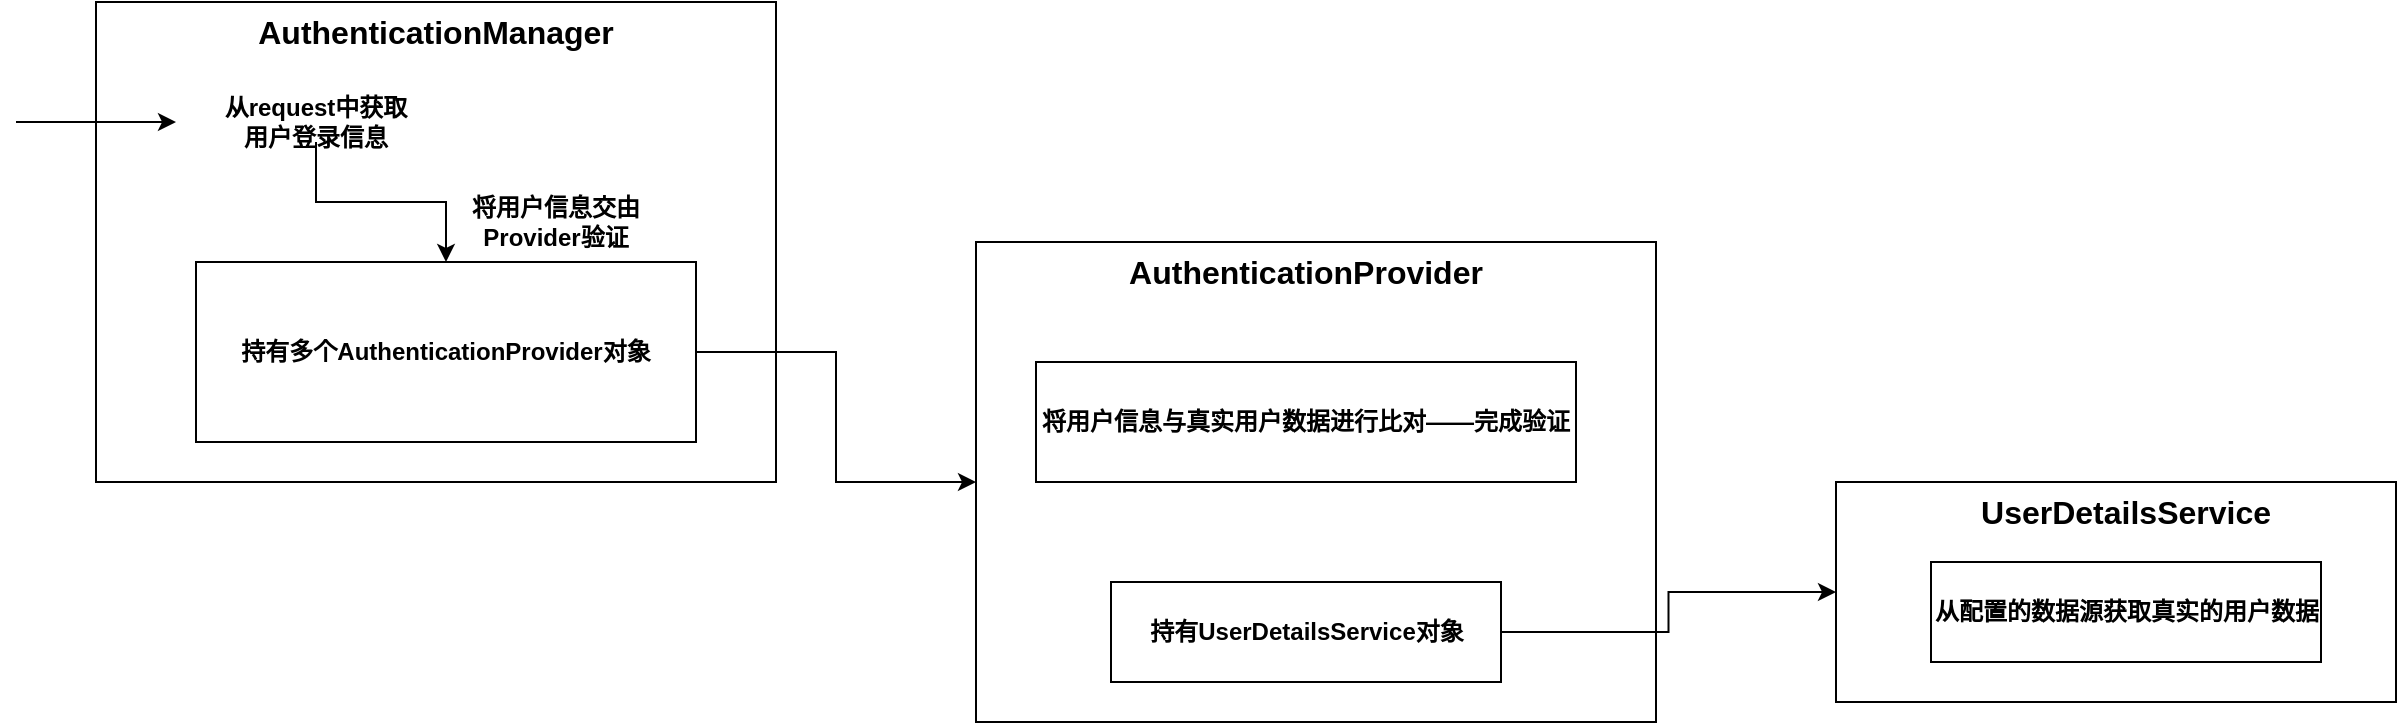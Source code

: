 <mxfile version="15.2.7" type="device"><diagram id="VgC_r7rAgXmWbfnx5ENt" name="第 1 页"><mxGraphModel dx="1024" dy="592" grid="1" gridSize="10" guides="1" tooltips="1" connect="1" arrows="1" fold="1" page="1" pageScale="1" pageWidth="827" pageHeight="1169" math="0" shadow="0"><root><mxCell id="0"/><mxCell id="1" parent="0"/><mxCell id="KImFVk6rnVKsxLZkecvE-1" value="" style="rounded=0;whiteSpace=wrap;html=1;" parent="1" vertex="1"><mxGeometry x="100" y="90" width="340" height="240" as="geometry"/></mxCell><mxCell id="KImFVk6rnVKsxLZkecvE-2" value="&lt;b&gt;&lt;font style=&quot;font-size: 16px&quot;&gt;AuthenticationManager&lt;/font&gt;&lt;/b&gt;" style="text;html=1;strokeColor=none;fillColor=none;align=center;verticalAlign=middle;whiteSpace=wrap;rounded=0;" parent="1" vertex="1"><mxGeometry x="215" y="90" width="110" height="30" as="geometry"/></mxCell><mxCell id="KImFVk6rnVKsxLZkecvE-4" value="" style="endArrow=classic;html=1;" parent="1" edge="1"><mxGeometry width="50" height="50" relative="1" as="geometry"><mxPoint x="60" y="150" as="sourcePoint"/><mxPoint x="140" y="150" as="targetPoint"/></mxGeometry></mxCell><mxCell id="KImFVk6rnVKsxLZkecvE-12" style="edgeStyle=orthogonalEdgeStyle;rounded=0;orthogonalLoop=1;jettySize=auto;html=1;exitX=0.5;exitY=1;exitDx=0;exitDy=0;entryX=0.5;entryY=0;entryDx=0;entryDy=0;" parent="1" source="KImFVk6rnVKsxLZkecvE-5" target="KImFVk6rnVKsxLZkecvE-6" edge="1"><mxGeometry relative="1" as="geometry"/></mxCell><mxCell id="KImFVk6rnVKsxLZkecvE-5" value="&lt;b&gt;&lt;font style=&quot;font-size: 12px&quot;&gt;从request中获取用户登录信息&lt;/font&gt;&lt;/b&gt;" style="text;html=1;strokeColor=none;fillColor=none;align=center;verticalAlign=middle;whiteSpace=wrap;rounded=0;" parent="1" vertex="1"><mxGeometry x="160" y="140" width="100" height="20" as="geometry"/></mxCell><mxCell id="KImFVk6rnVKsxLZkecvE-14" style="edgeStyle=orthogonalEdgeStyle;rounded=0;orthogonalLoop=1;jettySize=auto;html=1;exitX=1;exitY=0.5;exitDx=0;exitDy=0;" parent="1" source="KImFVk6rnVKsxLZkecvE-6" target="KImFVk6rnVKsxLZkecvE-7" edge="1"><mxGeometry relative="1" as="geometry"/></mxCell><mxCell id="KImFVk6rnVKsxLZkecvE-6" value="&lt;b&gt;持有多个AuthenticationProvider对象&lt;/b&gt;" style="rounded=0;whiteSpace=wrap;html=1;" parent="1" vertex="1"><mxGeometry x="150" y="220" width="250" height="90" as="geometry"/></mxCell><mxCell id="KImFVk6rnVKsxLZkecvE-7" value="" style="rounded=0;whiteSpace=wrap;html=1;" parent="1" vertex="1"><mxGeometry x="540" y="210" width="340" height="240" as="geometry"/></mxCell><mxCell id="KImFVk6rnVKsxLZkecvE-8" value="&lt;b&gt;&lt;font style=&quot;font-size: 16px&quot;&gt;AuthenticationProvider&lt;/font&gt;&lt;/b&gt;" style="text;html=1;strokeColor=none;fillColor=none;align=center;verticalAlign=middle;whiteSpace=wrap;rounded=0;" parent="1" vertex="1"><mxGeometry x="650" y="210" width="110" height="30" as="geometry"/></mxCell><mxCell id="KImFVk6rnVKsxLZkecvE-13" value="&lt;b&gt;将用户信息交由Provider验证&lt;/b&gt;" style="text;html=1;strokeColor=none;fillColor=none;align=center;verticalAlign=middle;whiteSpace=wrap;rounded=0;" parent="1" vertex="1"><mxGeometry x="270" y="190" width="120" height="20" as="geometry"/></mxCell><mxCell id="KImFVk6rnVKsxLZkecvE-22" style="edgeStyle=orthogonalEdgeStyle;rounded=0;orthogonalLoop=1;jettySize=auto;html=1;exitX=1;exitY=0.5;exitDx=0;exitDy=0;" parent="1" source="KImFVk6rnVKsxLZkecvE-15" target="KImFVk6rnVKsxLZkecvE-17" edge="1"><mxGeometry relative="1" as="geometry"/></mxCell><mxCell id="KImFVk6rnVKsxLZkecvE-15" value="&lt;b&gt;持有UserDetailsService对象&lt;/b&gt;" style="rounded=0;whiteSpace=wrap;html=1;" parent="1" vertex="1"><mxGeometry x="607.5" y="380" width="195" height="50" as="geometry"/></mxCell><mxCell id="KImFVk6rnVKsxLZkecvE-16" value="&lt;b&gt;将用户信息与真实用户数据进行比对——完成验证&lt;/b&gt;" style="rounded=0;whiteSpace=wrap;html=1;" parent="1" vertex="1"><mxGeometry x="570" y="270" width="270" height="60" as="geometry"/></mxCell><mxCell id="KImFVk6rnVKsxLZkecvE-17" value="" style="rounded=0;whiteSpace=wrap;html=1;" parent="1" vertex="1"><mxGeometry x="970" y="330" width="280" height="110" as="geometry"/></mxCell><mxCell id="KImFVk6rnVKsxLZkecvE-18" value="&lt;b&gt;&lt;font style=&quot;font-size: 16px&quot;&gt;UserDetailsService&lt;/font&gt;&lt;/b&gt;" style="text;html=1;strokeColor=none;fillColor=none;align=center;verticalAlign=middle;whiteSpace=wrap;rounded=0;" parent="1" vertex="1"><mxGeometry x="1060" y="330" width="110" height="30" as="geometry"/></mxCell><mxCell id="KImFVk6rnVKsxLZkecvE-19" value="&lt;b&gt;从配置的数据源获取真实的用户数据&lt;/b&gt;" style="rounded=0;whiteSpace=wrap;html=1;" parent="1" vertex="1"><mxGeometry x="1017.5" y="370" width="195" height="50" as="geometry"/></mxCell></root></mxGraphModel></diagram></mxfile>